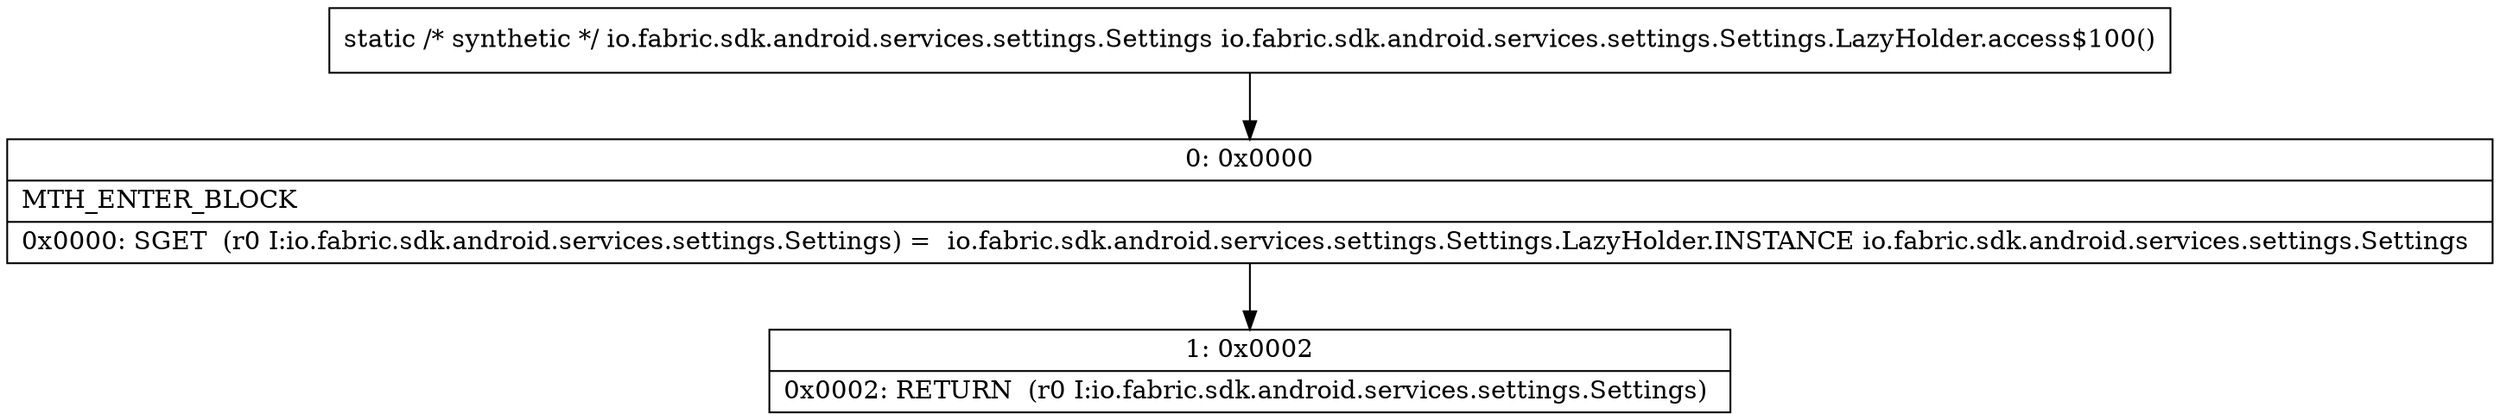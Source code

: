 digraph "CFG forio.fabric.sdk.android.services.settings.Settings.LazyHolder.access$100()Lio\/fabric\/sdk\/android\/services\/settings\/Settings;" {
Node_0 [shape=record,label="{0\:\ 0x0000|MTH_ENTER_BLOCK\l|0x0000: SGET  (r0 I:io.fabric.sdk.android.services.settings.Settings) =  io.fabric.sdk.android.services.settings.Settings.LazyHolder.INSTANCE io.fabric.sdk.android.services.settings.Settings \l}"];
Node_1 [shape=record,label="{1\:\ 0x0002|0x0002: RETURN  (r0 I:io.fabric.sdk.android.services.settings.Settings) \l}"];
MethodNode[shape=record,label="{static \/* synthetic *\/ io.fabric.sdk.android.services.settings.Settings io.fabric.sdk.android.services.settings.Settings.LazyHolder.access$100() }"];
MethodNode -> Node_0;
Node_0 -> Node_1;
}


